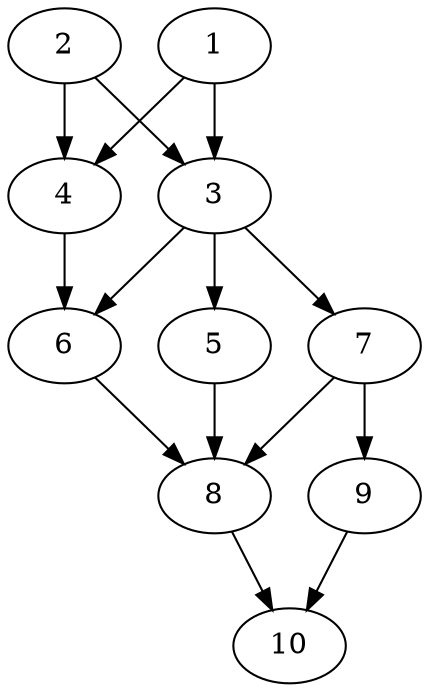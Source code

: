 // DAG automatically generated by daggen at Thu Oct  3 13:58:05 2019
// ./daggen --dot -n 10 --ccr 0.4 --fat 0.5 --regular 0.9 --density 0.9 --mindata 5242880 --maxdata 52428800 
digraph G {
  1 [size="28986880", alpha="0.11", expect_size="11594752"] 
  1 -> 3 [size ="11594752"]
  1 -> 4 [size ="11594752"]
  2 [size="39976960", alpha="0.03", expect_size="15990784"] 
  2 -> 3 [size ="15990784"]
  2 -> 4 [size ="15990784"]
  3 [size="85644800", alpha="0.17", expect_size="34257920"] 
  3 -> 5 [size ="34257920"]
  3 -> 6 [size ="34257920"]
  3 -> 7 [size ="34257920"]
  4 [size="113367040", alpha="0.19", expect_size="45346816"] 
  4 -> 6 [size ="45346816"]
  5 [size="14942720", alpha="0.14", expect_size="5977088"] 
  5 -> 8 [size ="5977088"]
  6 [size="24655360", alpha="0.11", expect_size="9862144"] 
  6 -> 8 [size ="9862144"]
  7 [size="77757440", alpha="0.19", expect_size="31102976"] 
  7 -> 8 [size ="31102976"]
  7 -> 9 [size ="31102976"]
  8 [size="120102400", alpha="0.09", expect_size="48040960"] 
  8 -> 10 [size ="48040960"]
  9 [size="98158080", alpha="0.12", expect_size="39263232"] 
  9 -> 10 [size ="39263232"]
  10 [size="109227520", alpha="0.18", expect_size="43691008"] 
}
